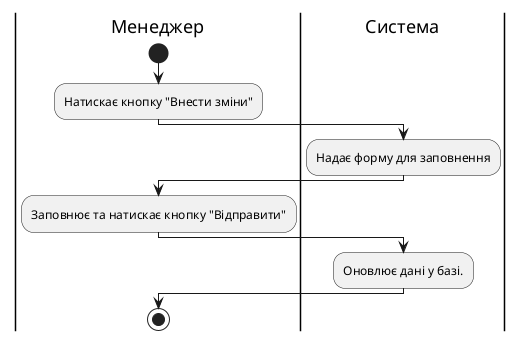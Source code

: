 @startuml
    |Менеджер|
    start
    :Натискає кнопку "Внести зміни";
    |Система|
    :Надає форму для заповнення;
    |Менеджер|
    :Заповнює та натискає кнопку "Відправити";
    |Система|
    :Оновлює дані у базі.;
        |Менеджер|
    stop;
@enduml
